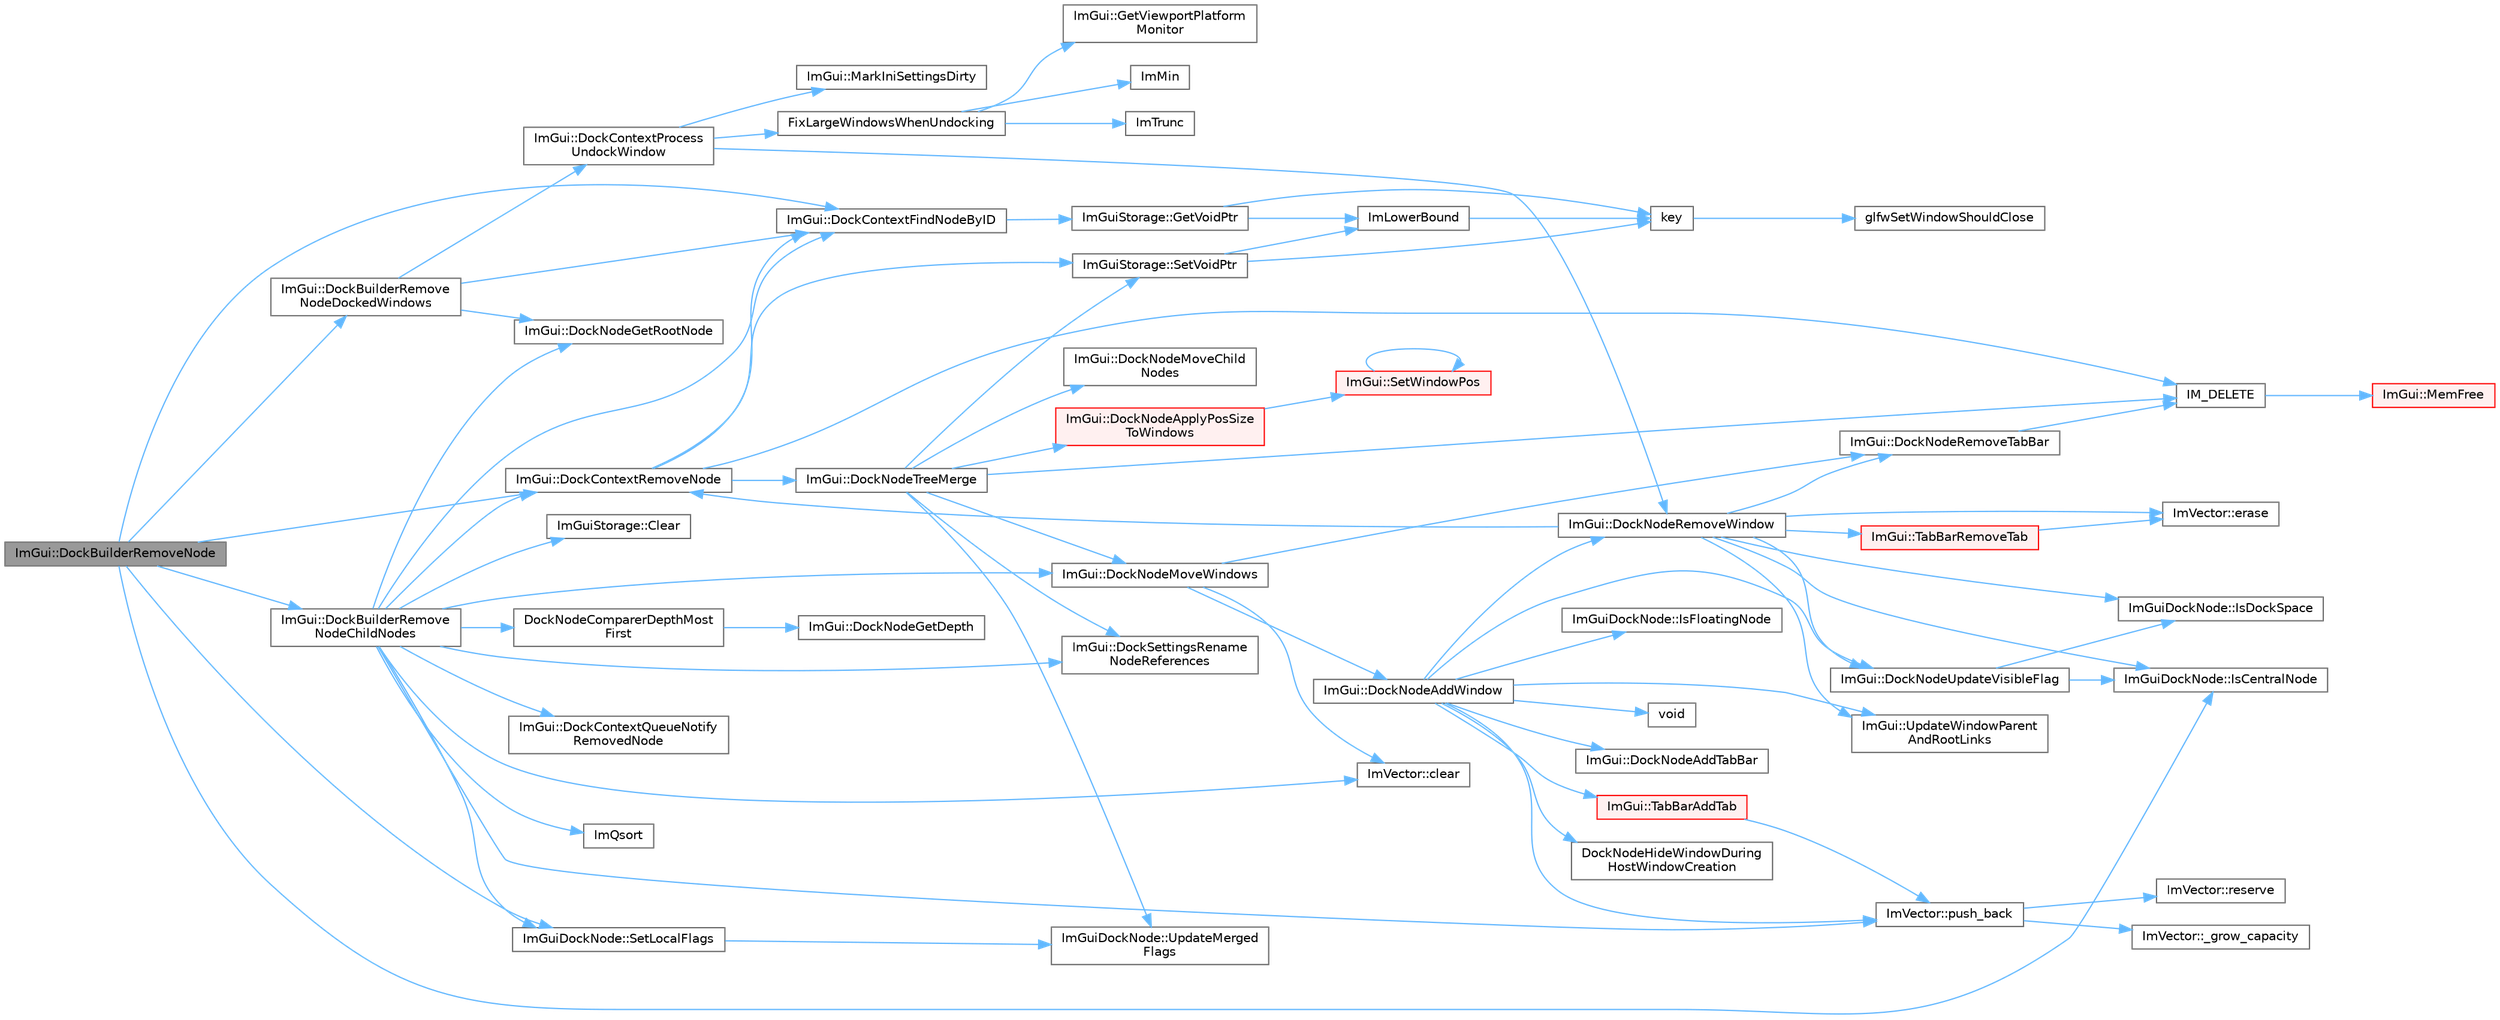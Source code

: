 digraph "ImGui::DockBuilderRemoveNode"
{
 // LATEX_PDF_SIZE
  bgcolor="transparent";
  edge [fontname=Helvetica,fontsize=10,labelfontname=Helvetica,labelfontsize=10];
  node [fontname=Helvetica,fontsize=10,shape=box,height=0.2,width=0.4];
  rankdir="LR";
  Node1 [id="Node000001",label="ImGui::DockBuilderRemoveNode",height=0.2,width=0.4,color="gray40", fillcolor="grey60", style="filled", fontcolor="black",tooltip=" "];
  Node1 -> Node2 [id="edge78_Node000001_Node000002",color="steelblue1",style="solid",tooltip=" "];
  Node2 [id="Node000002",label="ImGui::DockBuilderRemove\lNodeChildNodes",height=0.2,width=0.4,color="grey40", fillcolor="white", style="filled",URL="$namespace_im_gui.html#ab7bb6828e2ad6934e71d786c44bd37d4",tooltip=" "];
  Node2 -> Node3 [id="edge79_Node000002_Node000003",color="steelblue1",style="solid",tooltip=" "];
  Node3 [id="Node000003",label="ImGuiStorage::Clear",height=0.2,width=0.4,color="grey40", fillcolor="white", style="filled",URL="$struct_im_gui_storage.html#a72ceecfbca3d08df8c2a232b77890c20",tooltip=" "];
  Node2 -> Node4 [id="edge80_Node000002_Node000004",color="steelblue1",style="solid",tooltip=" "];
  Node4 [id="Node000004",label="ImVector::clear",height=0.2,width=0.4,color="grey40", fillcolor="white", style="filled",URL="$struct_im_vector.html#ae2d401b4ec5f1113cdb8edb5a61a38f7",tooltip=" "];
  Node2 -> Node5 [id="edge81_Node000002_Node000005",color="steelblue1",style="solid",tooltip=" "];
  Node5 [id="Node000005",label="ImGui::DockContextFindNodeByID",height=0.2,width=0.4,color="grey40", fillcolor="white", style="filled",URL="$namespace_im_gui.html#a52be73f2abd2d0320469ba138f7c6d59",tooltip=" "];
  Node5 -> Node6 [id="edge82_Node000005_Node000006",color="steelblue1",style="solid",tooltip=" "];
  Node6 [id="Node000006",label="ImGuiStorage::GetVoidPtr",height=0.2,width=0.4,color="grey40", fillcolor="white", style="filled",URL="$struct_im_gui_storage.html#aaf87a98ede89da09113b0189f6d878ca",tooltip=" "];
  Node6 -> Node7 [id="edge83_Node000006_Node000007",color="steelblue1",style="solid",tooltip=" "];
  Node7 [id="Node000007",label="ImLowerBound",height=0.2,width=0.4,color="grey40", fillcolor="white", style="filled",URL="$imgui_8cpp.html#a409bfd6de574854cd644636ea13b6a8a",tooltip=" "];
  Node7 -> Node8 [id="edge84_Node000007_Node000008",color="steelblue1",style="solid",tooltip=" "];
  Node8 [id="Node000008",label="key",height=0.2,width=0.4,color="grey40", fillcolor="white", style="filled",URL="$gears_8c.html#accd6b5b92b78666e36543412d4ac14cd",tooltip=" "];
  Node8 -> Node9 [id="edge85_Node000008_Node000009",color="steelblue1",style="solid",tooltip=" "];
  Node9 [id="Node000009",label="glfwSetWindowShouldClose",height=0.2,width=0.4,color="grey40", fillcolor="white", style="filled",URL="$group__window.html#ga1cadeda7a1e2f224e06a8415d30741aa",tooltip="Sets the close flag of the specified window."];
  Node6 -> Node8 [id="edge86_Node000006_Node000008",color="steelblue1",style="solid",tooltip=" "];
  Node2 -> Node10 [id="edge87_Node000002_Node000010",color="steelblue1",style="solid",tooltip=" "];
  Node10 [id="Node000010",label="ImGui::DockContextQueueNotify\lRemovedNode",height=0.2,width=0.4,color="grey40", fillcolor="white", style="filled",URL="$namespace_im_gui.html#a245a7fad7a768eceb4f3f1ebe3d34811",tooltip=" "];
  Node2 -> Node11 [id="edge88_Node000002_Node000011",color="steelblue1",style="solid",tooltip=" "];
  Node11 [id="Node000011",label="ImGui::DockContextRemoveNode",height=0.2,width=0.4,color="grey40", fillcolor="white", style="filled",URL="$namespace_im_gui.html#a69ff368895db4bdc84de9ff21b52fddc",tooltip=" "];
  Node11 -> Node5 [id="edge89_Node000011_Node000005",color="steelblue1",style="solid",tooltip=" "];
  Node11 -> Node12 [id="edge90_Node000011_Node000012",color="steelblue1",style="solid",tooltip=" "];
  Node12 [id="Node000012",label="ImGui::DockNodeTreeMerge",height=0.2,width=0.4,color="grey40", fillcolor="white", style="filled",URL="$namespace_im_gui.html#a973b84ddd0e62151719cb562847b1291",tooltip=" "];
  Node12 -> Node13 [id="edge91_Node000012_Node000013",color="steelblue1",style="solid",tooltip=" "];
  Node13 [id="Node000013",label="ImGui::DockNodeApplyPosSize\lToWindows",height=0.2,width=0.4,color="red", fillcolor="#FFF0F0", style="filled",URL="$namespace_im_gui.html#af879255fe0be69945ceff4b832026a71",tooltip=" "];
  Node13 -> Node14 [id="edge92_Node000013_Node000014",color="steelblue1",style="solid",tooltip=" "];
  Node14 [id="Node000014",label="ImGui::SetWindowPos",height=0.2,width=0.4,color="red", fillcolor="#FFF0F0", style="filled",URL="$namespace_im_gui.html#aaa81e004de4c0a5cedb836e92e8aa0e5",tooltip=" "];
  Node14 -> Node14 [id="edge93_Node000014_Node000014",color="steelblue1",style="solid",tooltip=" "];
  Node12 -> Node17 [id="edge94_Node000012_Node000017",color="steelblue1",style="solid",tooltip=" "];
  Node17 [id="Node000017",label="ImGui::DockNodeMoveChild\lNodes",height=0.2,width=0.4,color="grey40", fillcolor="white", style="filled",URL="$namespace_im_gui.html#a7b90f51f0d3548a567fdc90a69035e0d",tooltip=" "];
  Node12 -> Node18 [id="edge95_Node000012_Node000018",color="steelblue1",style="solid",tooltip=" "];
  Node18 [id="Node000018",label="ImGui::DockNodeMoveWindows",height=0.2,width=0.4,color="grey40", fillcolor="white", style="filled",URL="$namespace_im_gui.html#a8f314ce935f9160d4bdde3ba8fe8d24f",tooltip=" "];
  Node18 -> Node4 [id="edge96_Node000018_Node000004",color="steelblue1",style="solid",tooltip=" "];
  Node18 -> Node19 [id="edge97_Node000018_Node000019",color="steelblue1",style="solid",tooltip=" "];
  Node19 [id="Node000019",label="ImGui::DockNodeAddWindow",height=0.2,width=0.4,color="grey40", fillcolor="white", style="filled",URL="$namespace_im_gui.html#a9ddcb5d005e4d92cbce85de08deae665",tooltip=" "];
  Node19 -> Node20 [id="edge98_Node000019_Node000020",color="steelblue1",style="solid",tooltip=" "];
  Node20 [id="Node000020",label="ImGui::DockNodeAddTabBar",height=0.2,width=0.4,color="grey40", fillcolor="white", style="filled",URL="$namespace_im_gui.html#ac621689d25d2aeeb45ee8a007080498d",tooltip=" "];
  Node19 -> Node21 [id="edge99_Node000019_Node000021",color="steelblue1",style="solid",tooltip=" "];
  Node21 [id="Node000021",label="DockNodeHideWindowDuring\lHostWindowCreation",height=0.2,width=0.4,color="grey40", fillcolor="white", style="filled",URL="$imgui_8cpp.html#a4fbdea00c388b92d697a9c15b033d221",tooltip=" "];
  Node19 -> Node22 [id="edge100_Node000019_Node000022",color="steelblue1",style="solid",tooltip=" "];
  Node22 [id="Node000022",label="ImGui::DockNodeRemoveWindow",height=0.2,width=0.4,color="grey40", fillcolor="white", style="filled",URL="$namespace_im_gui.html#a7707fcf2071bef8bb8681ed58b87c56e",tooltip=" "];
  Node22 -> Node11 [id="edge101_Node000022_Node000011",color="steelblue1",style="solid",tooltip=" "];
  Node22 -> Node23 [id="edge102_Node000022_Node000023",color="steelblue1",style="solid",tooltip=" "];
  Node23 [id="Node000023",label="ImGui::DockNodeRemoveTabBar",height=0.2,width=0.4,color="grey40", fillcolor="white", style="filled",URL="$namespace_im_gui.html#ad0e39bff5ef1bbdd6ba22c133f211da7",tooltip=" "];
  Node23 -> Node24 [id="edge103_Node000023_Node000024",color="steelblue1",style="solid",tooltip=" "];
  Node24 [id="Node000024",label="IM_DELETE",height=0.2,width=0.4,color="grey40", fillcolor="white", style="filled",URL="$imgui_8h.html#a3c856832c3fe1da8767a9353da3707e1",tooltip=" "];
  Node24 -> Node25 [id="edge104_Node000024_Node000025",color="steelblue1",style="solid",tooltip=" "];
  Node25 [id="Node000025",label="ImGui::MemFree",height=0.2,width=0.4,color="red", fillcolor="#FFF0F0", style="filled",URL="$namespace_im_gui.html#a269ec695c6e722ec3da85dae37f0675d",tooltip=" "];
  Node22 -> Node31 [id="edge105_Node000022_Node000031",color="steelblue1",style="solid",tooltip=" "];
  Node31 [id="Node000031",label="ImGui::DockNodeUpdateVisibleFlag",height=0.2,width=0.4,color="grey40", fillcolor="white", style="filled",URL="$namespace_im_gui.html#a42a888a71f6295199994f5c3aa65f9d6",tooltip=" "];
  Node31 -> Node32 [id="edge106_Node000031_Node000032",color="steelblue1",style="solid",tooltip=" "];
  Node32 [id="Node000032",label="ImGuiDockNode::IsCentralNode",height=0.2,width=0.4,color="grey40", fillcolor="white", style="filled",URL="$struct_im_gui_dock_node.html#a65a6bb0809083aef0edbf937c90b83f6",tooltip=" "];
  Node31 -> Node33 [id="edge107_Node000031_Node000033",color="steelblue1",style="solid",tooltip=" "];
  Node33 [id="Node000033",label="ImGuiDockNode::IsDockSpace",height=0.2,width=0.4,color="grey40", fillcolor="white", style="filled",URL="$struct_im_gui_dock_node.html#a2f06798d0770e6894d27ec776b5d7538",tooltip=" "];
  Node22 -> Node34 [id="edge108_Node000022_Node000034",color="steelblue1",style="solid",tooltip=" "];
  Node34 [id="Node000034",label="ImVector::erase",height=0.2,width=0.4,color="grey40", fillcolor="white", style="filled",URL="$struct_im_vector.html#a2f88ac70791f2da6d4168d7b29f38f1e",tooltip=" "];
  Node22 -> Node32 [id="edge109_Node000022_Node000032",color="steelblue1",style="solid",tooltip=" "];
  Node22 -> Node33 [id="edge110_Node000022_Node000033",color="steelblue1",style="solid",tooltip=" "];
  Node22 -> Node35 [id="edge111_Node000022_Node000035",color="steelblue1",style="solid",tooltip=" "];
  Node35 [id="Node000035",label="ImGui::TabBarRemoveTab",height=0.2,width=0.4,color="red", fillcolor="#FFF0F0", style="filled",URL="$namespace_im_gui.html#a3340d8c07dca35527b618288f091a0f7",tooltip=" "];
  Node35 -> Node34 [id="edge112_Node000035_Node000034",color="steelblue1",style="solid",tooltip=" "];
  Node22 -> Node37 [id="edge113_Node000022_Node000037",color="steelblue1",style="solid",tooltip=" "];
  Node37 [id="Node000037",label="ImGui::UpdateWindowParent\lAndRootLinks",height=0.2,width=0.4,color="grey40", fillcolor="white", style="filled",URL="$namespace_im_gui.html#a85d7262320ed7ce8e40863b99f8db4a3",tooltip=" "];
  Node19 -> Node31 [id="edge114_Node000019_Node000031",color="steelblue1",style="solid",tooltip=" "];
  Node19 -> Node38 [id="edge115_Node000019_Node000038",color="steelblue1",style="solid",tooltip=" "];
  Node38 [id="Node000038",label="ImGuiDockNode::IsFloatingNode",height=0.2,width=0.4,color="grey40", fillcolor="white", style="filled",URL="$struct_im_gui_dock_node.html#a65218fbb8d4629246096dd8fe5d1f219",tooltip=" "];
  Node19 -> Node39 [id="edge116_Node000019_Node000039",color="steelblue1",style="solid",tooltip=" "];
  Node39 [id="Node000039",label="ImVector::push_back",height=0.2,width=0.4,color="grey40", fillcolor="white", style="filled",URL="$struct_im_vector.html#aab5df48e0711a48bd12f3206e08c4108",tooltip=" "];
  Node39 -> Node40 [id="edge117_Node000039_Node000040",color="steelblue1",style="solid",tooltip=" "];
  Node40 [id="Node000040",label="ImVector::_grow_capacity",height=0.2,width=0.4,color="grey40", fillcolor="white", style="filled",URL="$struct_im_vector.html#a3a097635d464b1b70dc7d59996a88b28",tooltip=" "];
  Node39 -> Node41 [id="edge118_Node000039_Node000041",color="steelblue1",style="solid",tooltip=" "];
  Node41 [id="Node000041",label="ImVector::reserve",height=0.2,width=0.4,color="grey40", fillcolor="white", style="filled",URL="$struct_im_vector.html#a0f14f5736c3372157856eebb67123b75",tooltip=" "];
  Node19 -> Node42 [id="edge119_Node000019_Node000042",color="steelblue1",style="solid",tooltip=" "];
  Node42 [id="Node000042",label="ImGui::TabBarAddTab",height=0.2,width=0.4,color="red", fillcolor="#FFF0F0", style="filled",URL="$namespace_im_gui.html#ad351241dc857097a48c74669249b3c04",tooltip=" "];
  Node42 -> Node39 [id="edge120_Node000042_Node000039",color="steelblue1",style="solid",tooltip=" "];
  Node19 -> Node37 [id="edge121_Node000019_Node000037",color="steelblue1",style="solid",tooltip=" "];
  Node19 -> Node43 [id="edge122_Node000019_Node000043",color="steelblue1",style="solid",tooltip=" "];
  Node43 [id="Node000043",label="void",height=0.2,width=0.4,color="grey40", fillcolor="white", style="filled",URL="$mimalloc_8h.html#a9d6d8aef94ac19034a5f163606f84830",tooltip=" "];
  Node18 -> Node23 [id="edge123_Node000018_Node000023",color="steelblue1",style="solid",tooltip=" "];
  Node12 -> Node44 [id="edge124_Node000012_Node000044",color="steelblue1",style="solid",tooltip=" "];
  Node44 [id="Node000044",label="ImGui::DockSettingsRename\lNodeReferences",height=0.2,width=0.4,color="grey40", fillcolor="white", style="filled",URL="$namespace_im_gui.html#a62a4dbebb5015352589459596f16b26c",tooltip=" "];
  Node12 -> Node24 [id="edge125_Node000012_Node000024",color="steelblue1",style="solid",tooltip=" "];
  Node12 -> Node45 [id="edge126_Node000012_Node000045",color="steelblue1",style="solid",tooltip=" "];
  Node45 [id="Node000045",label="ImGuiStorage::SetVoidPtr",height=0.2,width=0.4,color="grey40", fillcolor="white", style="filled",URL="$struct_im_gui_storage.html#a55f840086b3ec9cf63c67f02d159204a",tooltip=" "];
  Node45 -> Node7 [id="edge127_Node000045_Node000007",color="steelblue1",style="solid",tooltip=" "];
  Node45 -> Node8 [id="edge128_Node000045_Node000008",color="steelblue1",style="solid",tooltip=" "];
  Node12 -> Node46 [id="edge129_Node000012_Node000046",color="steelblue1",style="solid",tooltip=" "];
  Node46 [id="Node000046",label="ImGuiDockNode::UpdateMerged\lFlags",height=0.2,width=0.4,color="grey40", fillcolor="white", style="filled",URL="$struct_im_gui_dock_node.html#a87a708d19b6f2e22c15d6d378c8b71e2",tooltip=" "];
  Node11 -> Node24 [id="edge130_Node000011_Node000024",color="steelblue1",style="solid",tooltip=" "];
  Node11 -> Node45 [id="edge131_Node000011_Node000045",color="steelblue1",style="solid",tooltip=" "];
  Node2 -> Node47 [id="edge132_Node000002_Node000047",color="steelblue1",style="solid",tooltip=" "];
  Node47 [id="Node000047",label="DockNodeComparerDepthMost\lFirst",height=0.2,width=0.4,color="grey40", fillcolor="white", style="filled",URL="$imgui_8cpp.html#a2e9fc7cde01f486e4dd9f6b2c458fd4a",tooltip=" "];
  Node47 -> Node48 [id="edge133_Node000047_Node000048",color="steelblue1",style="solid",tooltip=" "];
  Node48 [id="Node000048",label="ImGui::DockNodeGetDepth",height=0.2,width=0.4,color="grey40", fillcolor="white", style="filled",URL="$namespace_im_gui.html#a65fa5ced49b0a2b865875627ad93a133",tooltip=" "];
  Node2 -> Node49 [id="edge134_Node000002_Node000049",color="steelblue1",style="solid",tooltip=" "];
  Node49 [id="Node000049",label="ImGui::DockNodeGetRootNode",height=0.2,width=0.4,color="grey40", fillcolor="white", style="filled",URL="$namespace_im_gui.html#ab52284ace3da5320ccc6e29ea8781aaa",tooltip=" "];
  Node2 -> Node18 [id="edge135_Node000002_Node000018",color="steelblue1",style="solid",tooltip=" "];
  Node2 -> Node44 [id="edge136_Node000002_Node000044",color="steelblue1",style="solid",tooltip=" "];
  Node2 -> Node50 [id="edge137_Node000002_Node000050",color="steelblue1",style="solid",tooltip=" "];
  Node50 [id="Node000050",label="ImQsort",height=0.2,width=0.4,color="grey40", fillcolor="white", style="filled",URL="$imgui__internal_8h.html#a75cd0ec18686a171e74b1726b5ddf893",tooltip=" "];
  Node2 -> Node39 [id="edge138_Node000002_Node000039",color="steelblue1",style="solid",tooltip=" "];
  Node2 -> Node51 [id="edge139_Node000002_Node000051",color="steelblue1",style="solid",tooltip=" "];
  Node51 [id="Node000051",label="ImGuiDockNode::SetLocalFlags",height=0.2,width=0.4,color="grey40", fillcolor="white", style="filled",URL="$struct_im_gui_dock_node.html#affa7ac110122432f2b73d82b64e932b3",tooltip=" "];
  Node51 -> Node46 [id="edge140_Node000051_Node000046",color="steelblue1",style="solid",tooltip=" "];
  Node1 -> Node52 [id="edge141_Node000001_Node000052",color="steelblue1",style="solid",tooltip=" "];
  Node52 [id="Node000052",label="ImGui::DockBuilderRemove\lNodeDockedWindows",height=0.2,width=0.4,color="grey40", fillcolor="white", style="filled",URL="$namespace_im_gui.html#adccce6b807a47b502671cf1a8bc02f8b",tooltip=" "];
  Node52 -> Node5 [id="edge142_Node000052_Node000005",color="steelblue1",style="solid",tooltip=" "];
  Node52 -> Node53 [id="edge143_Node000052_Node000053",color="steelblue1",style="solid",tooltip=" "];
  Node53 [id="Node000053",label="ImGui::DockContextProcess\lUndockWindow",height=0.2,width=0.4,color="grey40", fillcolor="white", style="filled",URL="$namespace_im_gui.html#a8c76fa37695285817c21f42f1be1bcbb",tooltip=" "];
  Node53 -> Node22 [id="edge144_Node000053_Node000022",color="steelblue1",style="solid",tooltip=" "];
  Node53 -> Node54 [id="edge145_Node000053_Node000054",color="steelblue1",style="solid",tooltip=" "];
  Node54 [id="Node000054",label="FixLargeWindowsWhenUndocking",height=0.2,width=0.4,color="grey40", fillcolor="white", style="filled",URL="$imgui_8cpp.html#afebb3a456355d3a04503bc1be3ec0308",tooltip=" "];
  Node54 -> Node55 [id="edge146_Node000054_Node000055",color="steelblue1",style="solid",tooltip=" "];
  Node55 [id="Node000055",label="ImGui::GetViewportPlatform\lMonitor",height=0.2,width=0.4,color="grey40", fillcolor="white", style="filled",URL="$namespace_im_gui.html#a2f6bbca8b37a24999b5d04caa77ea6fd",tooltip=" "];
  Node54 -> Node56 [id="edge147_Node000054_Node000056",color="steelblue1",style="solid",tooltip=" "];
  Node56 [id="Node000056",label="ImMin",height=0.2,width=0.4,color="grey40", fillcolor="white", style="filled",URL="$imgui__internal_8h.html#a7f9d7828066a9d61b5630adcdf4655d3",tooltip=" "];
  Node54 -> Node57 [id="edge148_Node000054_Node000057",color="steelblue1",style="solid",tooltip=" "];
  Node57 [id="Node000057",label="ImTrunc",height=0.2,width=0.4,color="grey40", fillcolor="white", style="filled",URL="$imgui__internal_8h.html#a34870cae27ccd450c17ec3d3910b2da4",tooltip=" "];
  Node53 -> Node58 [id="edge149_Node000053_Node000058",color="steelblue1",style="solid",tooltip=" "];
  Node58 [id="Node000058",label="ImGui::MarkIniSettingsDirty",height=0.2,width=0.4,color="grey40", fillcolor="white", style="filled",URL="$namespace_im_gui.html#aee9b660c1d6786c00fc47c71c66eb1eb",tooltip=" "];
  Node52 -> Node49 [id="edge150_Node000052_Node000049",color="steelblue1",style="solid",tooltip=" "];
  Node1 -> Node5 [id="edge151_Node000001_Node000005",color="steelblue1",style="solid",tooltip=" "];
  Node1 -> Node11 [id="edge152_Node000001_Node000011",color="steelblue1",style="solid",tooltip=" "];
  Node1 -> Node32 [id="edge153_Node000001_Node000032",color="steelblue1",style="solid",tooltip=" "];
  Node1 -> Node51 [id="edge154_Node000001_Node000051",color="steelblue1",style="solid",tooltip=" "];
}

